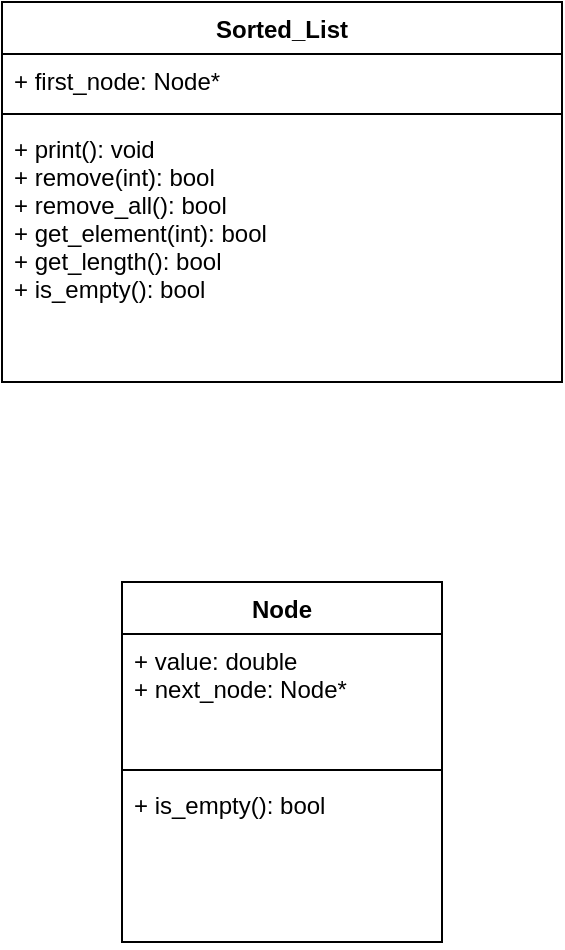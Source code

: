 <mxfile version="12.2.6" type="device" pages="1"><diagram id="4iWqP3NKZz0V13-tYsNR" name="Page-1"><mxGraphModel dx="1468" dy="738" grid="1" gridSize="10" guides="1" tooltips="1" connect="1" arrows="1" fold="1" page="1" pageScale="1" pageWidth="827" pageHeight="1169" math="0" shadow="0"><root><mxCell id="0"/><mxCell id="1" parent="0"/><mxCell id="7fKqw4Pzm0IiydWj6YIQ-1" value="Node&#xA;" style="swimlane;fontStyle=1;align=center;verticalAlign=top;childLayout=stackLayout;horizontal=1;startSize=26;horizontalStack=0;resizeParent=1;resizeParentMax=0;resizeLast=0;collapsible=1;marginBottom=0;" vertex="1" parent="1"><mxGeometry x="310" y="390" width="160" height="180" as="geometry"/></mxCell><mxCell id="7fKqw4Pzm0IiydWj6YIQ-2" value="+ value: double&#xA;+ next_node: Node*&#xA;" style="text;strokeColor=none;fillColor=none;align=left;verticalAlign=top;spacingLeft=4;spacingRight=4;overflow=hidden;rotatable=0;points=[[0,0.5],[1,0.5]];portConstraint=eastwest;" vertex="1" parent="7fKqw4Pzm0IiydWj6YIQ-1"><mxGeometry y="26" width="160" height="64" as="geometry"/></mxCell><mxCell id="7fKqw4Pzm0IiydWj6YIQ-3" value="" style="line;strokeWidth=1;fillColor=none;align=left;verticalAlign=middle;spacingTop=-1;spacingLeft=3;spacingRight=3;rotatable=0;labelPosition=right;points=[];portConstraint=eastwest;" vertex="1" parent="7fKqw4Pzm0IiydWj6YIQ-1"><mxGeometry y="90" width="160" height="8" as="geometry"/></mxCell><mxCell id="7fKqw4Pzm0IiydWj6YIQ-4" value="+ is_empty(): bool" style="text;strokeColor=none;fillColor=none;align=left;verticalAlign=top;spacingLeft=4;spacingRight=4;overflow=hidden;rotatable=0;points=[[0,0.5],[1,0.5]];portConstraint=eastwest;" vertex="1" parent="7fKqw4Pzm0IiydWj6YIQ-1"><mxGeometry y="98" width="160" height="82" as="geometry"/></mxCell><mxCell id="7fKqw4Pzm0IiydWj6YIQ-5" value="Sorted_List" style="swimlane;fontStyle=1;align=center;verticalAlign=top;childLayout=stackLayout;horizontal=1;startSize=26;horizontalStack=0;resizeParent=1;resizeParentMax=0;resizeLast=0;collapsible=1;marginBottom=0;" vertex="1" parent="1"><mxGeometry x="250" y="100" width="280" height="190" as="geometry"/></mxCell><mxCell id="7fKqw4Pzm0IiydWj6YIQ-6" value="+ first_node: Node*" style="text;strokeColor=none;fillColor=none;align=left;verticalAlign=top;spacingLeft=4;spacingRight=4;overflow=hidden;rotatable=0;points=[[0,0.5],[1,0.5]];portConstraint=eastwest;" vertex="1" parent="7fKqw4Pzm0IiydWj6YIQ-5"><mxGeometry y="26" width="280" height="26" as="geometry"/></mxCell><mxCell id="7fKqw4Pzm0IiydWj6YIQ-7" value="" style="line;strokeWidth=1;fillColor=none;align=left;verticalAlign=middle;spacingTop=-1;spacingLeft=3;spacingRight=3;rotatable=0;labelPosition=right;points=[];portConstraint=eastwest;" vertex="1" parent="7fKqw4Pzm0IiydWj6YIQ-5"><mxGeometry y="52" width="280" height="8" as="geometry"/></mxCell><mxCell id="7fKqw4Pzm0IiydWj6YIQ-8" value="+ print(): void&#xA;+ remove(int): bool&#xA;+ remove_all(): bool&#xA;+ get_element(int): bool&#xA;+ get_length(): bool&#xA;+ is_empty(): bool&#xA;" style="text;strokeColor=none;fillColor=none;align=left;verticalAlign=top;spacingLeft=4;spacingRight=4;overflow=hidden;rotatable=0;points=[[0,0.5],[1,0.5]];portConstraint=eastwest;" vertex="1" parent="7fKqw4Pzm0IiydWj6YIQ-5"><mxGeometry y="60" width="280" height="130" as="geometry"/></mxCell></root></mxGraphModel></diagram></mxfile>